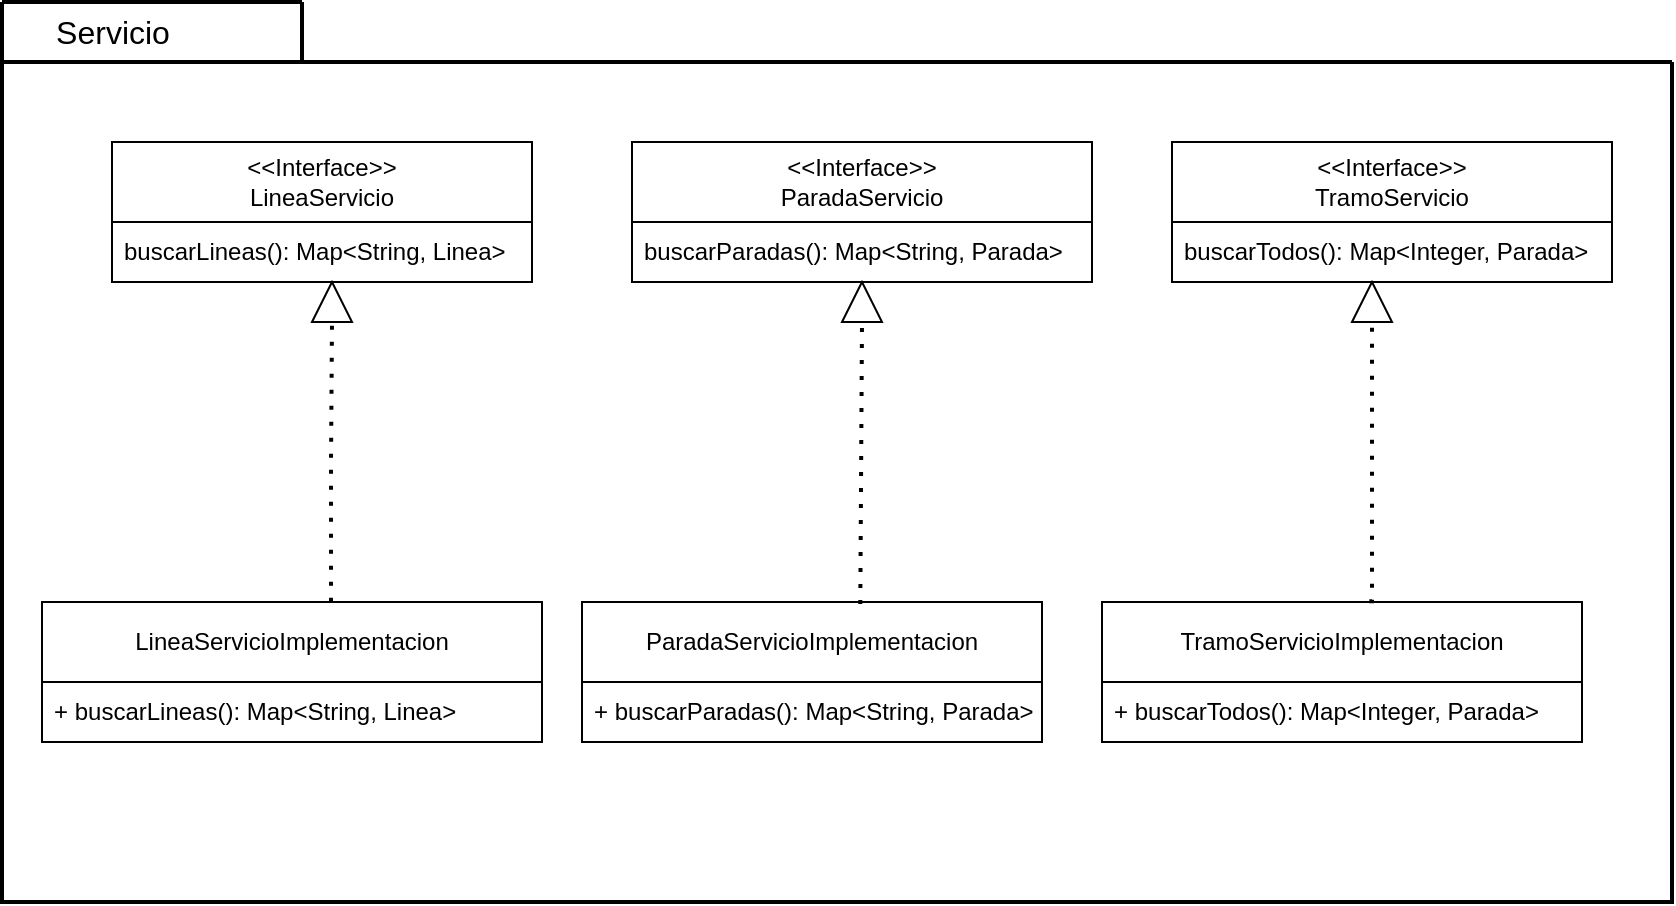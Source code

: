 <mxfile version="28.2.7">
  <diagram name="Page-1" id="KxeiyrzO4CtSw6GLiPh2">
    <mxGraphModel dx="983" dy="547" grid="1" gridSize="10" guides="1" tooltips="1" connect="1" arrows="1" fold="1" page="1" pageScale="1" pageWidth="850" pageHeight="1100" math="0" shadow="0">
      <root>
        <mxCell id="0" />
        <mxCell id="1" parent="0" />
        <mxCell id="us5GVEPsED2vUaVyeWMT-1" value="" style="swimlane;startSize=0;align=center;strokeWidth=2;" vertex="1" parent="1">
          <mxGeometry x="45" y="340" width="835" height="420" as="geometry" />
        </mxCell>
        <mxCell id="us5GVEPsED2vUaVyeWMT-8" value="&lt;div&gt;&amp;lt;&amp;lt;Interface&amp;gt;&amp;gt;&lt;/div&gt;&lt;div&gt;LineaServicio&lt;/div&gt;" style="swimlane;fontStyle=0;childLayout=stackLayout;horizontal=1;startSize=40;horizontalStack=0;resizeParent=1;resizeParentMax=0;resizeLast=0;collapsible=1;marginBottom=0;whiteSpace=wrap;html=1;" vertex="1" parent="us5GVEPsED2vUaVyeWMT-1">
          <mxGeometry x="55" y="40" width="210" height="70" as="geometry" />
        </mxCell>
        <mxCell id="us5GVEPsED2vUaVyeWMT-9" value="buscarLineas(): Map&amp;lt;String, Linea&amp;gt;" style="text;strokeColor=none;fillColor=none;align=left;verticalAlign=middle;spacingLeft=4;spacingRight=4;overflow=hidden;points=[[0,0.5],[1,0.5]];portConstraint=eastwest;rotatable=0;whiteSpace=wrap;html=1;" vertex="1" parent="us5GVEPsED2vUaVyeWMT-8">
          <mxGeometry y="40" width="210" height="30" as="geometry" />
        </mxCell>
        <mxCell id="us5GVEPsED2vUaVyeWMT-19" value="" style="triangle;whiteSpace=wrap;html=1;direction=north;" vertex="1" parent="us5GVEPsED2vUaVyeWMT-1">
          <mxGeometry x="155" y="110" width="20" height="20" as="geometry" />
        </mxCell>
        <mxCell id="us5GVEPsED2vUaVyeWMT-2" value="LineaServicioImplementacion" style="swimlane;fontStyle=0;childLayout=stackLayout;horizontal=1;startSize=40;horizontalStack=0;resizeParent=1;resizeParentMax=0;resizeLast=0;collapsible=1;marginBottom=0;whiteSpace=wrap;html=1;" vertex="1" parent="us5GVEPsED2vUaVyeWMT-1">
          <mxGeometry x="20" y="270" width="250" height="70" as="geometry" />
        </mxCell>
        <mxCell id="us5GVEPsED2vUaVyeWMT-3" value="+&amp;nbsp;buscarLineas(): Map&amp;lt;String, Linea&amp;gt;" style="text;strokeColor=none;fillColor=none;align=left;verticalAlign=middle;spacingLeft=4;spacingRight=4;overflow=hidden;points=[[0,0.5],[1,0.5]];portConstraint=eastwest;rotatable=0;whiteSpace=wrap;html=1;" vertex="1" parent="us5GVEPsED2vUaVyeWMT-2">
          <mxGeometry y="40" width="250" height="30" as="geometry" />
        </mxCell>
        <mxCell id="us5GVEPsED2vUaVyeWMT-4" value="ParadaServicioImplementacion" style="swimlane;fontStyle=0;childLayout=stackLayout;horizontal=1;startSize=40;horizontalStack=0;resizeParent=1;resizeParentMax=0;resizeLast=0;collapsible=1;marginBottom=0;whiteSpace=wrap;html=1;" vertex="1" parent="us5GVEPsED2vUaVyeWMT-1">
          <mxGeometry x="290" y="270" width="230" height="70" as="geometry" />
        </mxCell>
        <mxCell id="us5GVEPsED2vUaVyeWMT-5" value="+&amp;nbsp;buscarParadas(): Map&amp;lt;String, Parada&amp;gt;" style="text;strokeColor=default;fillColor=none;align=left;verticalAlign=middle;spacingLeft=4;spacingRight=4;overflow=hidden;points=[[0,0.5],[1,0.5]];portConstraint=eastwest;rotatable=0;whiteSpace=wrap;html=1;" vertex="1" parent="us5GVEPsED2vUaVyeWMT-4">
          <mxGeometry y="40" width="230" height="30" as="geometry" />
        </mxCell>
        <mxCell id="us5GVEPsED2vUaVyeWMT-14" value="TramoServicioImplementacion" style="swimlane;fontStyle=0;childLayout=stackLayout;horizontal=1;startSize=40;horizontalStack=0;resizeParent=1;resizeParentMax=0;resizeLast=0;collapsible=1;marginBottom=0;whiteSpace=wrap;html=1;" vertex="1" parent="us5GVEPsED2vUaVyeWMT-1">
          <mxGeometry x="550" y="270" width="240" height="70" as="geometry" />
        </mxCell>
        <mxCell id="us5GVEPsED2vUaVyeWMT-15" value="+&amp;nbsp;buscarTodos(): Map&amp;lt;Integer, Parada&amp;gt;" style="text;strokeColor=default;fillColor=none;align=left;verticalAlign=middle;spacingLeft=4;spacingRight=4;overflow=hidden;points=[[0,0.5],[1,0.5]];portConstraint=eastwest;rotatable=0;whiteSpace=wrap;html=1;" vertex="1" parent="us5GVEPsED2vUaVyeWMT-14">
          <mxGeometry y="40" width="240" height="30" as="geometry" />
        </mxCell>
        <mxCell id="us5GVEPsED2vUaVyeWMT-22" value="" style="triangle;whiteSpace=wrap;html=1;direction=north;" vertex="1" parent="us5GVEPsED2vUaVyeWMT-1">
          <mxGeometry x="675" y="110" width="20" height="20" as="geometry" />
        </mxCell>
        <mxCell id="us5GVEPsED2vUaVyeWMT-20" value="" style="triangle;whiteSpace=wrap;html=1;direction=north;" vertex="1" parent="us5GVEPsED2vUaVyeWMT-1">
          <mxGeometry x="420" y="110" width="20" height="20" as="geometry" />
        </mxCell>
        <mxCell id="us5GVEPsED2vUaVyeWMT-10" value="&lt;div&gt;&amp;lt;&amp;lt;Interface&amp;gt;&amp;gt;&lt;/div&gt;&lt;div&gt;ParadaServicio&lt;/div&gt;" style="swimlane;fontStyle=0;childLayout=stackLayout;horizontal=1;startSize=40;horizontalStack=0;resizeParent=1;resizeParentMax=0;resizeLast=0;collapsible=1;marginBottom=0;whiteSpace=wrap;html=1;" vertex="1" parent="us5GVEPsED2vUaVyeWMT-1">
          <mxGeometry x="315" y="40" width="230" height="70" as="geometry" />
        </mxCell>
        <mxCell id="us5GVEPsED2vUaVyeWMT-11" value="buscarParadas(): Map&amp;lt;String, Parada&amp;gt;" style="text;strokeColor=none;fillColor=none;align=left;verticalAlign=middle;spacingLeft=4;spacingRight=4;overflow=hidden;points=[[0,0.5],[1,0.5]];portConstraint=eastwest;rotatable=0;whiteSpace=wrap;html=1;" vertex="1" parent="us5GVEPsED2vUaVyeWMT-10">
          <mxGeometry y="40" width="230" height="30" as="geometry" />
        </mxCell>
        <mxCell id="us5GVEPsED2vUaVyeWMT-12" value="&lt;div&gt;&amp;lt;&amp;lt;Interface&amp;gt;&amp;gt;&lt;/div&gt;&lt;div&gt;TramoServicio&lt;/div&gt;" style="swimlane;fontStyle=0;childLayout=stackLayout;horizontal=1;startSize=40;horizontalStack=0;resizeParent=1;resizeParentMax=0;resizeLast=0;collapsible=1;marginBottom=0;whiteSpace=wrap;html=1;" vertex="1" parent="us5GVEPsED2vUaVyeWMT-1">
          <mxGeometry x="585" y="40" width="220" height="70" as="geometry" />
        </mxCell>
        <mxCell id="us5GVEPsED2vUaVyeWMT-13" value="buscarTodos(): Map&amp;lt;Integer, Parada&amp;gt;" style="text;strokeColor=none;fillColor=none;align=left;verticalAlign=middle;spacingLeft=4;spacingRight=4;overflow=hidden;points=[[0,0.5],[1,0.5]];portConstraint=eastwest;rotatable=0;whiteSpace=wrap;html=1;" vertex="1" parent="us5GVEPsED2vUaVyeWMT-12">
          <mxGeometry y="40" width="220" height="30" as="geometry" />
        </mxCell>
        <mxCell id="us5GVEPsED2vUaVyeWMT-17" value="" style="endArrow=none;dashed=1;html=1;dashPattern=1 3;strokeWidth=2;rounded=0;entryX=0;entryY=0.5;entryDx=0;entryDy=0;edgeStyle=orthogonalEdgeStyle;startArrow=none;startFill=0;exitX=0.605;exitY=0.014;exitDx=0;exitDy=0;exitPerimeter=0;" edge="1" parent="us5GVEPsED2vUaVyeWMT-1" target="us5GVEPsED2vUaVyeWMT-20" source="us5GVEPsED2vUaVyeWMT-4">
          <mxGeometry width="50" height="50" relative="1" as="geometry">
            <mxPoint x="450" y="270" as="sourcePoint" />
            <mxPoint x="457" y="160" as="targetPoint" />
            <Array as="points">
              <mxPoint x="430" y="270" />
            </Array>
          </mxGeometry>
        </mxCell>
        <mxCell id="us5GVEPsED2vUaVyeWMT-16" value="" style="endArrow=none;dashed=1;html=1;dashPattern=1 3;strokeWidth=2;rounded=0;entryX=0;entryY=0.5;entryDx=0;entryDy=0;exitX=0.578;exitY=-0.002;exitDx=0;exitDy=0;edgeStyle=orthogonalEdgeStyle;exitPerimeter=0;" edge="1" parent="us5GVEPsED2vUaVyeWMT-1" source="us5GVEPsED2vUaVyeWMT-2" target="us5GVEPsED2vUaVyeWMT-19">
          <mxGeometry width="50" height="50" relative="1" as="geometry">
            <mxPoint x="440" y="280" as="sourcePoint" />
            <mxPoint x="490" y="230" as="targetPoint" />
          </mxGeometry>
        </mxCell>
        <mxCell id="us5GVEPsED2vUaVyeWMT-23" value="" style="endArrow=none;dashed=1;html=1;dashPattern=1 3;strokeWidth=2;rounded=0;entryX=0;entryY=0.5;entryDx=0;entryDy=0;edgeStyle=orthogonalEdgeStyle;startArrow=none;startFill=0;exitX=0.557;exitY=-0.006;exitDx=0;exitDy=0;exitPerimeter=0;" edge="1" parent="us5GVEPsED2vUaVyeWMT-1" source="us5GVEPsED2vUaVyeWMT-14" target="us5GVEPsED2vUaVyeWMT-22">
          <mxGeometry width="50" height="50" relative="1" as="geometry">
            <mxPoint x="645" y="331" as="sourcePoint" />
            <mxPoint x="646" y="190" as="targetPoint" />
            <Array as="points">
              <mxPoint x="685" y="270" />
            </Array>
          </mxGeometry>
        </mxCell>
        <mxCell id="us5GVEPsED2vUaVyeWMT-6" value="" style="swimlane;startSize=0;strokeWidth=2;" vertex="1" parent="1">
          <mxGeometry x="45" y="310" width="150" height="30" as="geometry" />
        </mxCell>
        <mxCell id="us5GVEPsED2vUaVyeWMT-7" value="Servicio" style="text;html=1;align=center;verticalAlign=middle;resizable=0;points=[];autosize=1;strokeColor=none;fillColor=none;fontSize=16;" vertex="1" parent="us5GVEPsED2vUaVyeWMT-6">
          <mxGeometry x="15" width="80" height="30" as="geometry" />
        </mxCell>
      </root>
    </mxGraphModel>
  </diagram>
</mxfile>
